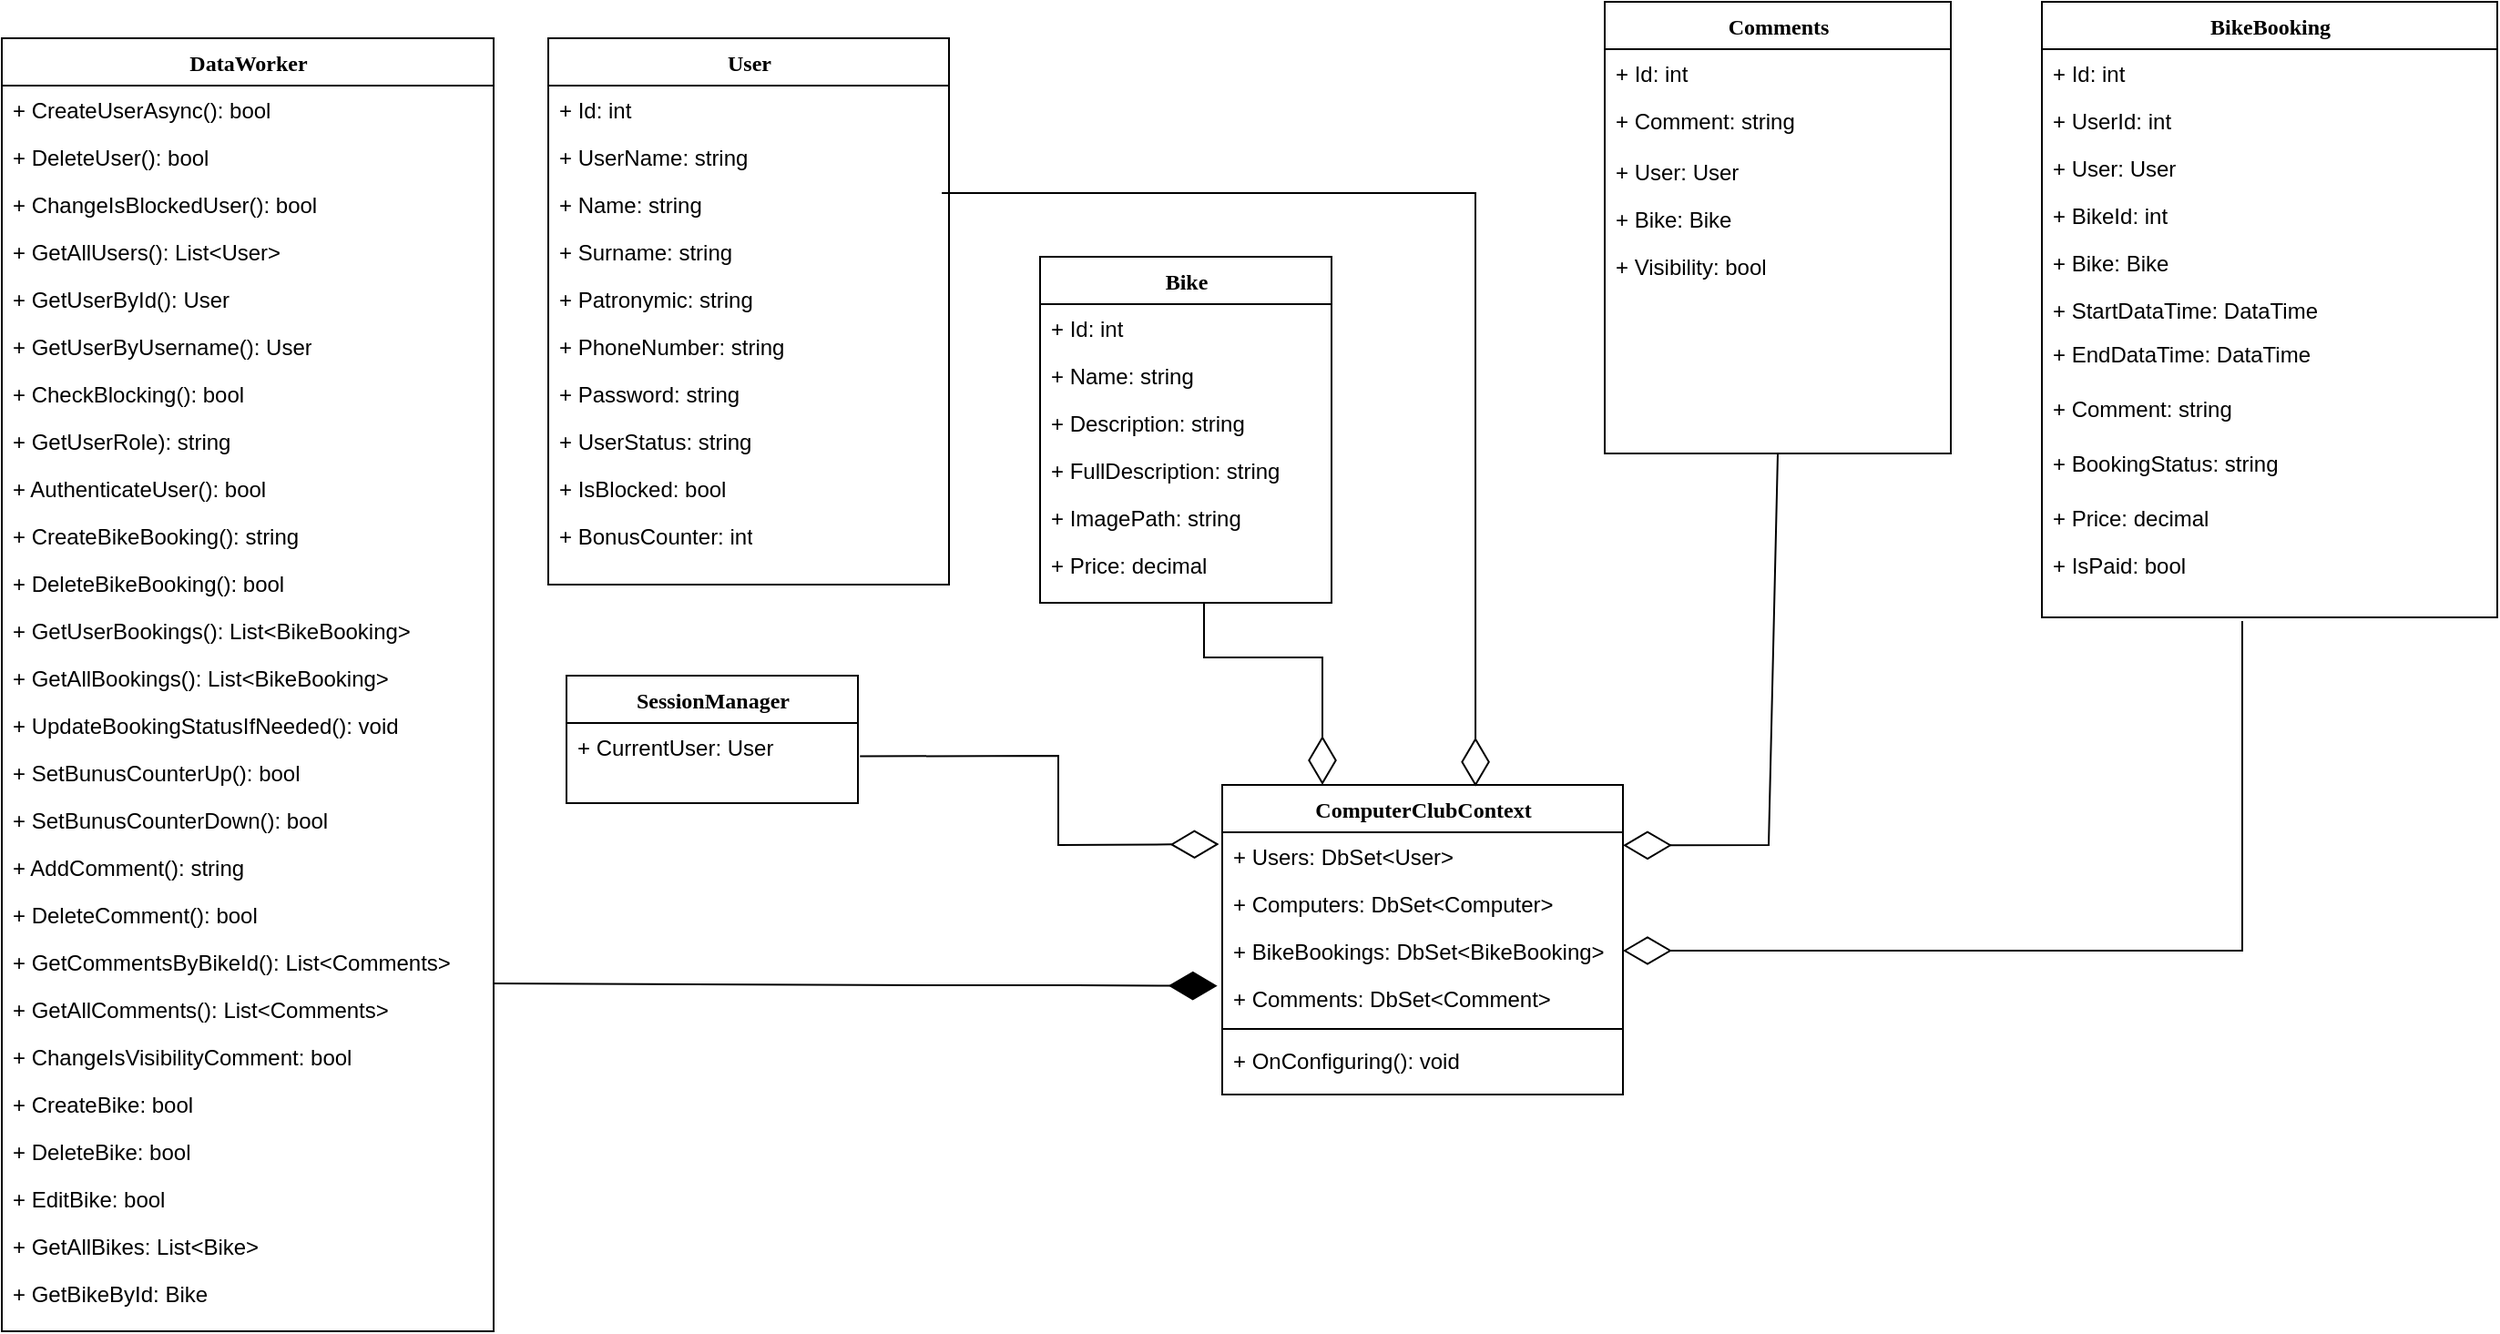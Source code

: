 <mxfile version="27.0.4">
  <diagram name="Page-1" id="cq2Zo5M5mQYxwp3cbL8u">
    <mxGraphModel dx="2610" dy="1051" grid="1" gridSize="10" guides="1" tooltips="1" connect="1" arrows="1" fold="1" page="1" pageScale="1" pageWidth="827" pageHeight="1169" background="#ffffff" math="0" shadow="0">
      <root>
        <mxCell id="0" />
        <mxCell id="1" parent="0" />
        <mxCell id="tZoCJ4yVzBWTwgh53BZn-1" value="ComputerClubContext" style="swimlane;html=1;fontStyle=1;align=center;verticalAlign=top;childLayout=stackLayout;horizontal=1;startSize=26;horizontalStack=0;resizeParent=1;resizeLast=0;collapsible=1;marginBottom=0;swimlaneFillColor=#ffffff;rounded=0;shadow=0;comic=0;labelBackgroundColor=none;strokeWidth=1;fillColor=none;fontFamily=Verdana;fontSize=12" vertex="1" parent="1">
          <mxGeometry x="80" y="450" width="220" height="170" as="geometry" />
        </mxCell>
        <mxCell id="tZoCJ4yVzBWTwgh53BZn-2" value="+ Users: DbSet&amp;lt;User&amp;gt;" style="text;html=1;strokeColor=none;fillColor=none;align=left;verticalAlign=top;spacingLeft=4;spacingRight=4;whiteSpace=wrap;overflow=hidden;rotatable=0;points=[[0,0.5],[1,0.5]];portConstraint=eastwest;labelBackgroundColor=none;" vertex="1" parent="tZoCJ4yVzBWTwgh53BZn-1">
          <mxGeometry y="26" width="220" height="26" as="geometry" />
        </mxCell>
        <mxCell id="tZoCJ4yVzBWTwgh53BZn-3" value="+ Computers: DbSet&amp;lt;Computer&amp;gt;" style="text;html=1;strokeColor=none;fillColor=none;align=left;verticalAlign=top;spacingLeft=4;spacingRight=4;whiteSpace=wrap;overflow=hidden;rotatable=0;points=[[0,0.5],[1,0.5]];portConstraint=eastwest;labelBackgroundColor=none;" vertex="1" parent="tZoCJ4yVzBWTwgh53BZn-1">
          <mxGeometry y="52" width="220" height="26" as="geometry" />
        </mxCell>
        <mxCell id="tZoCJ4yVzBWTwgh53BZn-4" value="+ BikeBookings: DbSet&amp;lt;BikeBooking&amp;gt;" style="text;html=1;strokeColor=none;fillColor=none;align=left;verticalAlign=top;spacingLeft=4;spacingRight=4;whiteSpace=wrap;overflow=hidden;rotatable=0;points=[[0,0.5],[1,0.5]];portConstraint=eastwest;labelBackgroundColor=none;" vertex="1" parent="tZoCJ4yVzBWTwgh53BZn-1">
          <mxGeometry y="78" width="220" height="26" as="geometry" />
        </mxCell>
        <mxCell id="tZoCJ4yVzBWTwgh53BZn-5" value="+ Comments: DbSet&amp;lt;Comment&amp;gt;" style="text;html=1;strokeColor=none;fillColor=none;align=left;verticalAlign=top;spacingLeft=4;spacingRight=4;whiteSpace=wrap;overflow=hidden;rotatable=0;points=[[0,0.5],[1,0.5]];portConstraint=eastwest;labelBackgroundColor=none;" vertex="1" parent="tZoCJ4yVzBWTwgh53BZn-1">
          <mxGeometry y="104" width="220" height="26" as="geometry" />
        </mxCell>
        <mxCell id="tZoCJ4yVzBWTwgh53BZn-7" value="" style="line;html=1;strokeWidth=1;fillColor=none;align=left;verticalAlign=middle;spacingTop=-1;spacingLeft=3;spacingRight=3;rotatable=0;labelPosition=right;points=[];portConstraint=eastwest;labelBackgroundColor=none;" vertex="1" parent="tZoCJ4yVzBWTwgh53BZn-1">
          <mxGeometry y="130" width="220" height="8" as="geometry" />
        </mxCell>
        <mxCell id="tZoCJ4yVzBWTwgh53BZn-8" value="+ OnConfiguring(): void" style="text;html=1;strokeColor=none;fillColor=none;align=left;verticalAlign=top;spacingLeft=4;spacingRight=4;whiteSpace=wrap;overflow=hidden;rotatable=0;points=[[0,0.5],[1,0.5]];portConstraint=eastwest;labelBackgroundColor=none;" vertex="1" parent="tZoCJ4yVzBWTwgh53BZn-1">
          <mxGeometry y="138" width="220" height="26" as="geometry" />
        </mxCell>
        <mxCell id="tZoCJ4yVzBWTwgh53BZn-20" value="BikeBooking" style="swimlane;html=1;fontStyle=1;align=center;verticalAlign=top;childLayout=stackLayout;horizontal=1;startSize=26;horizontalStack=0;resizeParent=1;resizeLast=0;collapsible=1;marginBottom=0;swimlaneFillColor=#ffffff;rounded=0;shadow=0;comic=0;labelBackgroundColor=none;strokeWidth=1;fillColor=none;fontFamily=Verdana;fontSize=12" vertex="1" parent="1">
          <mxGeometry x="530" y="20" width="250" height="338" as="geometry" />
        </mxCell>
        <mxCell id="tZoCJ4yVzBWTwgh53BZn-21" value="+ Id: int" style="text;html=1;strokeColor=none;fillColor=none;align=left;verticalAlign=top;spacingLeft=4;spacingRight=4;whiteSpace=wrap;overflow=hidden;rotatable=0;points=[[0,0.5],[1,0.5]];portConstraint=eastwest;labelBackgroundColor=none;" vertex="1" parent="tZoCJ4yVzBWTwgh53BZn-20">
          <mxGeometry y="26" width="250" height="26" as="geometry" />
        </mxCell>
        <mxCell id="tZoCJ4yVzBWTwgh53BZn-22" value="+ UserId: int" style="text;html=1;strokeColor=none;fillColor=none;align=left;verticalAlign=top;spacingLeft=4;spacingRight=4;whiteSpace=wrap;overflow=hidden;rotatable=0;points=[[0,0.5],[1,0.5]];portConstraint=eastwest;labelBackgroundColor=none;" vertex="1" parent="tZoCJ4yVzBWTwgh53BZn-20">
          <mxGeometry y="52" width="250" height="26" as="geometry" />
        </mxCell>
        <mxCell id="tZoCJ4yVzBWTwgh53BZn-23" value="+ User: User" style="text;html=1;strokeColor=none;fillColor=none;align=left;verticalAlign=top;spacingLeft=4;spacingRight=4;whiteSpace=wrap;overflow=hidden;rotatable=0;points=[[0,0.5],[1,0.5]];portConstraint=eastwest;labelBackgroundColor=none;" vertex="1" parent="tZoCJ4yVzBWTwgh53BZn-20">
          <mxGeometry y="78" width="250" height="26" as="geometry" />
        </mxCell>
        <mxCell id="tZoCJ4yVzBWTwgh53BZn-24" value="+ BikeId: int" style="text;html=1;strokeColor=none;fillColor=none;align=left;verticalAlign=top;spacingLeft=4;spacingRight=4;whiteSpace=wrap;overflow=hidden;rotatable=0;points=[[0,0.5],[1,0.5]];portConstraint=eastwest;labelBackgroundColor=none;" vertex="1" parent="tZoCJ4yVzBWTwgh53BZn-20">
          <mxGeometry y="104" width="250" height="26" as="geometry" />
        </mxCell>
        <mxCell id="tZoCJ4yVzBWTwgh53BZn-25" value="+ Bike: Bike" style="text;html=1;strokeColor=none;fillColor=none;align=left;verticalAlign=top;spacingLeft=4;spacingRight=4;whiteSpace=wrap;overflow=hidden;rotatable=0;points=[[0,0.5],[1,0.5]];portConstraint=eastwest;labelBackgroundColor=none;" vertex="1" parent="tZoCJ4yVzBWTwgh53BZn-20">
          <mxGeometry y="130" width="250" height="26" as="geometry" />
        </mxCell>
        <mxCell id="tZoCJ4yVzBWTwgh53BZn-26" value="+ StartDataTime: DataTime" style="text;html=1;strokeColor=none;fillColor=none;align=left;verticalAlign=top;spacingLeft=4;spacingRight=4;whiteSpace=wrap;overflow=hidden;rotatable=0;points=[[0,0.5],[1,0.5]];portConstraint=eastwest;labelBackgroundColor=none;" vertex="1" parent="tZoCJ4yVzBWTwgh53BZn-20">
          <mxGeometry y="156" width="250" height="24" as="geometry" />
        </mxCell>
        <mxCell id="tZoCJ4yVzBWTwgh53BZn-180" value="+ EndDataTime: DataTime" style="text;html=1;strokeColor=none;fillColor=none;align=left;verticalAlign=top;spacingLeft=4;spacingRight=4;whiteSpace=wrap;overflow=hidden;rotatable=0;points=[[0,0.5],[1,0.5]];portConstraint=eastwest;labelBackgroundColor=none;" vertex="1" parent="tZoCJ4yVzBWTwgh53BZn-20">
          <mxGeometry y="180" width="250" height="30" as="geometry" />
        </mxCell>
        <mxCell id="tZoCJ4yVzBWTwgh53BZn-181" value="+ Comment: string" style="text;html=1;strokeColor=none;fillColor=none;align=left;verticalAlign=top;spacingLeft=4;spacingRight=4;whiteSpace=wrap;overflow=hidden;rotatable=0;points=[[0,0.5],[1,0.5]];portConstraint=eastwest;labelBackgroundColor=none;" vertex="1" parent="tZoCJ4yVzBWTwgh53BZn-20">
          <mxGeometry y="210" width="250" height="30" as="geometry" />
        </mxCell>
        <mxCell id="tZoCJ4yVzBWTwgh53BZn-182" value="+ BookingStatus: string" style="text;html=1;strokeColor=none;fillColor=none;align=left;verticalAlign=top;spacingLeft=4;spacingRight=4;whiteSpace=wrap;overflow=hidden;rotatable=0;points=[[0,0.5],[1,0.5]];portConstraint=eastwest;labelBackgroundColor=none;" vertex="1" parent="tZoCJ4yVzBWTwgh53BZn-20">
          <mxGeometry y="240" width="250" height="30" as="geometry" />
        </mxCell>
        <mxCell id="tZoCJ4yVzBWTwgh53BZn-183" value="+ Price: decimal" style="text;html=1;strokeColor=none;fillColor=none;align=left;verticalAlign=top;spacingLeft=4;spacingRight=4;whiteSpace=wrap;overflow=hidden;rotatable=0;points=[[0,0.5],[1,0.5]];portConstraint=eastwest;labelBackgroundColor=none;" vertex="1" parent="tZoCJ4yVzBWTwgh53BZn-20">
          <mxGeometry y="270" width="250" height="26" as="geometry" />
        </mxCell>
        <mxCell id="tZoCJ4yVzBWTwgh53BZn-184" value="+ IsPaid: bool" style="text;html=1;strokeColor=none;fillColor=none;align=left;verticalAlign=top;spacingLeft=4;spacingRight=4;whiteSpace=wrap;overflow=hidden;rotatable=0;points=[[0,0.5],[1,0.5]];portConstraint=eastwest;labelBackgroundColor=none;" vertex="1" parent="tZoCJ4yVzBWTwgh53BZn-20">
          <mxGeometry y="296" width="250" height="26" as="geometry" />
        </mxCell>
        <mxCell id="tZoCJ4yVzBWTwgh53BZn-28" value="User" style="swimlane;html=1;fontStyle=1;align=center;verticalAlign=top;childLayout=stackLayout;horizontal=1;startSize=26;horizontalStack=0;resizeParent=1;resizeLast=0;collapsible=1;marginBottom=0;swimlaneFillColor=#ffffff;rounded=0;shadow=0;comic=0;labelBackgroundColor=none;strokeWidth=1;fillColor=none;fontFamily=Verdana;fontSize=12" vertex="1" parent="1">
          <mxGeometry x="-290" y="40" width="220" height="300" as="geometry" />
        </mxCell>
        <mxCell id="tZoCJ4yVzBWTwgh53BZn-29" value="+ Id: int" style="text;html=1;strokeColor=none;fillColor=none;align=left;verticalAlign=top;spacingLeft=4;spacingRight=4;whiteSpace=wrap;overflow=hidden;rotatable=0;points=[[0,0.5],[1,0.5]];portConstraint=eastwest;labelBackgroundColor=none;" vertex="1" parent="tZoCJ4yVzBWTwgh53BZn-28">
          <mxGeometry y="26" width="220" height="26" as="geometry" />
        </mxCell>
        <mxCell id="tZoCJ4yVzBWTwgh53BZn-30" value="+ UserName: string" style="text;html=1;strokeColor=none;fillColor=none;align=left;verticalAlign=top;spacingLeft=4;spacingRight=4;whiteSpace=wrap;overflow=hidden;rotatable=0;points=[[0,0.5],[1,0.5]];portConstraint=eastwest;labelBackgroundColor=none;" vertex="1" parent="tZoCJ4yVzBWTwgh53BZn-28">
          <mxGeometry y="52" width="220" height="26" as="geometry" />
        </mxCell>
        <mxCell id="tZoCJ4yVzBWTwgh53BZn-31" value="+ Name: string" style="text;html=1;strokeColor=none;fillColor=none;align=left;verticalAlign=top;spacingLeft=4;spacingRight=4;whiteSpace=wrap;overflow=hidden;rotatable=0;points=[[0,0.5],[1,0.5]];portConstraint=eastwest;labelBackgroundColor=none;" vertex="1" parent="tZoCJ4yVzBWTwgh53BZn-28">
          <mxGeometry y="78" width="220" height="26" as="geometry" />
        </mxCell>
        <mxCell id="tZoCJ4yVzBWTwgh53BZn-173" value="+ Surname: string" style="text;html=1;strokeColor=none;fillColor=none;align=left;verticalAlign=top;spacingLeft=4;spacingRight=4;whiteSpace=wrap;overflow=hidden;rotatable=0;points=[[0,0.5],[1,0.5]];portConstraint=eastwest;labelBackgroundColor=none;" vertex="1" parent="tZoCJ4yVzBWTwgh53BZn-28">
          <mxGeometry y="104" width="220" height="26" as="geometry" />
        </mxCell>
        <mxCell id="tZoCJ4yVzBWTwgh53BZn-174" value="+ Patronymic: string" style="text;html=1;strokeColor=none;fillColor=none;align=left;verticalAlign=top;spacingLeft=4;spacingRight=4;whiteSpace=wrap;overflow=hidden;rotatable=0;points=[[0,0.5],[1,0.5]];portConstraint=eastwest;labelBackgroundColor=none;" vertex="1" parent="tZoCJ4yVzBWTwgh53BZn-28">
          <mxGeometry y="130" width="220" height="26" as="geometry" />
        </mxCell>
        <mxCell id="tZoCJ4yVzBWTwgh53BZn-175" value="+ PhoneNumber: string" style="text;html=1;strokeColor=none;fillColor=none;align=left;verticalAlign=top;spacingLeft=4;spacingRight=4;whiteSpace=wrap;overflow=hidden;rotatable=0;points=[[0,0.5],[1,0.5]];portConstraint=eastwest;labelBackgroundColor=none;" vertex="1" parent="tZoCJ4yVzBWTwgh53BZn-28">
          <mxGeometry y="156" width="220" height="26" as="geometry" />
        </mxCell>
        <mxCell id="tZoCJ4yVzBWTwgh53BZn-176" value="+ Password: string" style="text;html=1;strokeColor=none;fillColor=none;align=left;verticalAlign=top;spacingLeft=4;spacingRight=4;whiteSpace=wrap;overflow=hidden;rotatable=0;points=[[0,0.5],[1,0.5]];portConstraint=eastwest;labelBackgroundColor=none;" vertex="1" parent="tZoCJ4yVzBWTwgh53BZn-28">
          <mxGeometry y="182" width="220" height="26" as="geometry" />
        </mxCell>
        <mxCell id="tZoCJ4yVzBWTwgh53BZn-177" value="+ UserStatus: string" style="text;html=1;strokeColor=none;fillColor=none;align=left;verticalAlign=top;spacingLeft=4;spacingRight=4;whiteSpace=wrap;overflow=hidden;rotatable=0;points=[[0,0.5],[1,0.5]];portConstraint=eastwest;labelBackgroundColor=none;" vertex="1" parent="tZoCJ4yVzBWTwgh53BZn-28">
          <mxGeometry y="208" width="220" height="26" as="geometry" />
        </mxCell>
        <mxCell id="tZoCJ4yVzBWTwgh53BZn-178" value="+ IsBlocked: bool" style="text;html=1;strokeColor=none;fillColor=none;align=left;verticalAlign=top;spacingLeft=4;spacingRight=4;whiteSpace=wrap;overflow=hidden;rotatable=0;points=[[0,0.5],[1,0.5]];portConstraint=eastwest;labelBackgroundColor=none;" vertex="1" parent="tZoCJ4yVzBWTwgh53BZn-28">
          <mxGeometry y="234" width="220" height="26" as="geometry" />
        </mxCell>
        <mxCell id="tZoCJ4yVzBWTwgh53BZn-179" value="+ BonusCounter: int" style="text;html=1;strokeColor=none;fillColor=none;align=left;verticalAlign=top;spacingLeft=4;spacingRight=4;whiteSpace=wrap;overflow=hidden;rotatable=0;points=[[0,0.5],[1,0.5]];portConstraint=eastwest;labelBackgroundColor=none;" vertex="1" parent="tZoCJ4yVzBWTwgh53BZn-28">
          <mxGeometry y="260" width="220" height="26" as="geometry" />
        </mxCell>
        <mxCell id="tZoCJ4yVzBWTwgh53BZn-34" value="Bike" style="swimlane;html=1;fontStyle=1;align=center;verticalAlign=top;childLayout=stackLayout;horizontal=1;startSize=26;horizontalStack=0;resizeParent=1;resizeLast=0;collapsible=1;marginBottom=0;swimlaneFillColor=#ffffff;rounded=0;shadow=0;comic=0;labelBackgroundColor=none;strokeWidth=1;fillColor=none;fontFamily=Verdana;fontSize=12" vertex="1" parent="1">
          <mxGeometry x="-20" y="160" width="160" height="190" as="geometry" />
        </mxCell>
        <mxCell id="tZoCJ4yVzBWTwgh53BZn-35" value="+ Id: int" style="text;html=1;strokeColor=none;fillColor=none;align=left;verticalAlign=top;spacingLeft=4;spacingRight=4;whiteSpace=wrap;overflow=hidden;rotatable=0;points=[[0,0.5],[1,0.5]];portConstraint=eastwest;labelBackgroundColor=none;" vertex="1" parent="tZoCJ4yVzBWTwgh53BZn-34">
          <mxGeometry y="26" width="160" height="26" as="geometry" />
        </mxCell>
        <mxCell id="tZoCJ4yVzBWTwgh53BZn-36" value="+ Name: string" style="text;html=1;strokeColor=none;fillColor=none;align=left;verticalAlign=top;spacingLeft=4;spacingRight=4;whiteSpace=wrap;overflow=hidden;rotatable=0;points=[[0,0.5],[1,0.5]];portConstraint=eastwest;labelBackgroundColor=none;" vertex="1" parent="tZoCJ4yVzBWTwgh53BZn-34">
          <mxGeometry y="52" width="160" height="26" as="geometry" />
        </mxCell>
        <mxCell id="tZoCJ4yVzBWTwgh53BZn-37" value="+ Description: string" style="text;html=1;strokeColor=none;fillColor=none;align=left;verticalAlign=top;spacingLeft=4;spacingRight=4;whiteSpace=wrap;overflow=hidden;rotatable=0;points=[[0,0.5],[1,0.5]];portConstraint=eastwest;labelBackgroundColor=none;" vertex="1" parent="tZoCJ4yVzBWTwgh53BZn-34">
          <mxGeometry y="78" width="160" height="26" as="geometry" />
        </mxCell>
        <mxCell id="tZoCJ4yVzBWTwgh53BZn-38" value="+ FullDescription: string" style="text;html=1;strokeColor=none;fillColor=none;align=left;verticalAlign=top;spacingLeft=4;spacingRight=4;whiteSpace=wrap;overflow=hidden;rotatable=0;points=[[0,0.5],[1,0.5]];portConstraint=eastwest;labelBackgroundColor=none;" vertex="1" parent="tZoCJ4yVzBWTwgh53BZn-34">
          <mxGeometry y="104" width="160" height="26" as="geometry" />
        </mxCell>
        <mxCell id="tZoCJ4yVzBWTwgh53BZn-39" value="+ ImagePath: string" style="text;html=1;strokeColor=none;fillColor=none;align=left;verticalAlign=top;spacingLeft=4;spacingRight=4;whiteSpace=wrap;overflow=hidden;rotatable=0;points=[[0,0.5],[1,0.5]];portConstraint=eastwest;labelBackgroundColor=none;" vertex="1" parent="tZoCJ4yVzBWTwgh53BZn-34">
          <mxGeometry y="130" width="160" height="26" as="geometry" />
        </mxCell>
        <mxCell id="tZoCJ4yVzBWTwgh53BZn-41" value="+ Price: decimal" style="text;html=1;strokeColor=none;fillColor=none;align=left;verticalAlign=top;spacingLeft=4;spacingRight=4;whiteSpace=wrap;overflow=hidden;rotatable=0;points=[[0,0.5],[1,0.5]];portConstraint=eastwest;labelBackgroundColor=none;" vertex="1" parent="tZoCJ4yVzBWTwgh53BZn-34">
          <mxGeometry y="156" width="160" height="26" as="geometry" />
        </mxCell>
        <mxCell id="tZoCJ4yVzBWTwgh53BZn-42" value="Comments" style="swimlane;html=1;fontStyle=1;align=center;verticalAlign=top;childLayout=stackLayout;horizontal=1;startSize=26;horizontalStack=0;resizeParent=1;resizeLast=0;collapsible=1;marginBottom=0;swimlaneFillColor=#ffffff;rounded=0;shadow=0;comic=0;labelBackgroundColor=none;strokeWidth=1;fillColor=none;fontFamily=Verdana;fontSize=12" vertex="1" parent="1">
          <mxGeometry x="290" y="20" width="190" height="248" as="geometry" />
        </mxCell>
        <mxCell id="tZoCJ4yVzBWTwgh53BZn-185" value="+ Id: int" style="text;html=1;strokeColor=none;fillColor=none;align=left;verticalAlign=top;spacingLeft=4;spacingRight=4;whiteSpace=wrap;overflow=hidden;rotatable=0;points=[[0,0.5],[1,0.5]];portConstraint=eastwest;labelBackgroundColor=none;" vertex="1" parent="tZoCJ4yVzBWTwgh53BZn-42">
          <mxGeometry y="26" width="190" height="26" as="geometry" />
        </mxCell>
        <mxCell id="tZoCJ4yVzBWTwgh53BZn-186" value="+ Comment: string" style="text;html=1;strokeColor=none;fillColor=none;align=left;verticalAlign=top;spacingLeft=4;spacingRight=4;whiteSpace=wrap;overflow=hidden;rotatable=0;points=[[0,0.5],[1,0.5]];portConstraint=eastwest;labelBackgroundColor=none;" vertex="1" parent="tZoCJ4yVzBWTwgh53BZn-42">
          <mxGeometry y="52" width="190" height="28" as="geometry" />
        </mxCell>
        <mxCell id="tZoCJ4yVzBWTwgh53BZn-187" value="+ User: User" style="text;html=1;strokeColor=none;fillColor=none;align=left;verticalAlign=top;spacingLeft=4;spacingRight=4;whiteSpace=wrap;overflow=hidden;rotatable=0;points=[[0,0.5],[1,0.5]];portConstraint=eastwest;labelBackgroundColor=none;" vertex="1" parent="tZoCJ4yVzBWTwgh53BZn-42">
          <mxGeometry y="80" width="190" height="26" as="geometry" />
        </mxCell>
        <mxCell id="tZoCJ4yVzBWTwgh53BZn-188" value="+ Bike: Bike" style="text;html=1;strokeColor=none;fillColor=none;align=left;verticalAlign=top;spacingLeft=4;spacingRight=4;whiteSpace=wrap;overflow=hidden;rotatable=0;points=[[0,0.5],[1,0.5]];portConstraint=eastwest;labelBackgroundColor=none;" vertex="1" parent="tZoCJ4yVzBWTwgh53BZn-42">
          <mxGeometry y="106" width="190" height="26" as="geometry" />
        </mxCell>
        <mxCell id="tZoCJ4yVzBWTwgh53BZn-189" value="+ Visibility: bool" style="text;html=1;strokeColor=none;fillColor=none;align=left;verticalAlign=top;spacingLeft=4;spacingRight=4;whiteSpace=wrap;overflow=hidden;rotatable=0;points=[[0,0.5],[1,0.5]];portConstraint=eastwest;labelBackgroundColor=none;" vertex="1" parent="tZoCJ4yVzBWTwgh53BZn-42">
          <mxGeometry y="132" width="190" height="26" as="geometry" />
        </mxCell>
        <mxCell id="tZoCJ4yVzBWTwgh53BZn-67" value="" style="endArrow=diamondThin;endFill=0;endSize=24;html=1;rounded=0;exitX=0.982;exitY=0.269;exitDx=0;exitDy=0;entryX=0.632;entryY=0.005;entryDx=0;entryDy=0;entryPerimeter=0;exitPerimeter=0;labelBackgroundColor=none;fontColor=default;" edge="1" parent="1" source="tZoCJ4yVzBWTwgh53BZn-31" target="tZoCJ4yVzBWTwgh53BZn-1">
          <mxGeometry width="160" relative="1" as="geometry">
            <mxPoint x="110" y="390" as="sourcePoint" />
            <mxPoint x="270" y="390" as="targetPoint" />
            <Array as="points">
              <mxPoint x="30" y="125" />
              <mxPoint x="219" y="125" />
            </Array>
          </mxGeometry>
        </mxCell>
        <mxCell id="tZoCJ4yVzBWTwgh53BZn-68" value="" style="endArrow=diamondThin;endFill=0;endSize=24;html=1;rounded=0;entryX=0.25;entryY=0;entryDx=0;entryDy=0;labelBackgroundColor=none;fontColor=default;" edge="1" parent="1" target="tZoCJ4yVzBWTwgh53BZn-1">
          <mxGeometry width="160" relative="1" as="geometry">
            <mxPoint x="70" y="350" as="sourcePoint" />
            <mxPoint x="70" y="520" as="targetPoint" />
            <Array as="points">
              <mxPoint x="70" y="380" />
              <mxPoint x="135" y="380" />
            </Array>
          </mxGeometry>
        </mxCell>
        <mxCell id="tZoCJ4yVzBWTwgh53BZn-72" value="" style="endArrow=diamondThin;endFill=0;endSize=24;html=1;rounded=0;entryX=1;entryY=0.5;entryDx=0;entryDy=0;exitX=0.5;exitY=1;exitDx=0;exitDy=0;labelBackgroundColor=none;fontColor=default;" edge="1" parent="1" source="tZoCJ4yVzBWTwgh53BZn-42">
          <mxGeometry width="160" relative="1" as="geometry">
            <mxPoint x="416.58" y="480.004" as="sourcePoint" />
            <mxPoint x="300" y="483.18" as="targetPoint" />
            <Array as="points">
              <mxPoint x="380" y="483" />
            </Array>
          </mxGeometry>
        </mxCell>
        <mxCell id="tZoCJ4yVzBWTwgh53BZn-73" value="" style="endArrow=diamondThin;endFill=0;endSize=24;html=1;rounded=0;entryX=1;entryY=0.5;entryDx=0;entryDy=0;labelBackgroundColor=none;fontColor=default;" edge="1" parent="1" target="tZoCJ4yVzBWTwgh53BZn-4">
          <mxGeometry width="160" relative="1" as="geometry">
            <mxPoint x="640" y="360" as="sourcePoint" />
            <mxPoint x="160" y="366" as="targetPoint" />
            <Array as="points">
              <mxPoint x="640" y="541" />
            </Array>
          </mxGeometry>
        </mxCell>
        <mxCell id="tZoCJ4yVzBWTwgh53BZn-162" value="" style="endArrow=diamondThin;endFill=1;endSize=24;html=1;rounded=0;entryX=-0.012;entryY=0.244;entryDx=0;entryDy=0;entryPerimeter=0;exitX=0.996;exitY=-0.038;exitDx=0;exitDy=0;exitPerimeter=0;labelBackgroundColor=none;fontColor=default;" edge="1" parent="1" source="tZoCJ4yVzBWTwgh53BZn-233" target="tZoCJ4yVzBWTwgh53BZn-5">
          <mxGeometry width="160" relative="1" as="geometry">
            <mxPoint x="-80" y="610" as="sourcePoint" />
            <mxPoint x="70" y="620" as="targetPoint" />
            <Array as="points">
              <mxPoint x="-80" y="560" />
              <mxPoint y="560" />
            </Array>
          </mxGeometry>
        </mxCell>
        <mxCell id="tZoCJ4yVzBWTwgh53BZn-201" value="SessionManager" style="swimlane;html=1;fontStyle=1;align=center;verticalAlign=top;childLayout=stackLayout;horizontal=1;startSize=26;horizontalStack=0;resizeParent=1;resizeLast=0;collapsible=1;marginBottom=0;swimlaneFillColor=#ffffff;rounded=0;shadow=0;comic=0;labelBackgroundColor=none;strokeWidth=1;fillColor=none;fontFamily=Verdana;fontSize=12" vertex="1" parent="1">
          <mxGeometry x="-280" y="390" width="160" height="70" as="geometry" />
        </mxCell>
        <mxCell id="tZoCJ4yVzBWTwgh53BZn-208" value="+ CurrentUser: User" style="text;html=1;strokeColor=none;fillColor=none;align=left;verticalAlign=top;spacingLeft=4;spacingRight=4;whiteSpace=wrap;overflow=hidden;rotatable=0;points=[[0,0.5],[1,0.5]];portConstraint=eastwest;labelBackgroundColor=none;" vertex="1" parent="tZoCJ4yVzBWTwgh53BZn-201">
          <mxGeometry y="26" width="160" height="26" as="geometry" />
        </mxCell>
        <mxCell id="tZoCJ4yVzBWTwgh53BZn-209" value="" style="endArrow=diamondThin;endFill=0;endSize=24;html=1;rounded=0;entryX=-0.008;entryY=0.252;entryDx=0;entryDy=0;entryPerimeter=0;exitX=1.007;exitY=0.703;exitDx=0;exitDy=0;exitPerimeter=0;labelBackgroundColor=none;fontColor=default;" edge="1" parent="1" source="tZoCJ4yVzBWTwgh53BZn-208" target="tZoCJ4yVzBWTwgh53BZn-2">
          <mxGeometry width="160" relative="1" as="geometry">
            <mxPoint x="-10" y="390" as="sourcePoint" />
            <mxPoint x="55" y="490" as="targetPoint" />
            <Array as="points">
              <mxPoint x="-10" y="434" />
              <mxPoint x="-10" y="483" />
            </Array>
          </mxGeometry>
        </mxCell>
        <mxCell id="tZoCJ4yVzBWTwgh53BZn-210" value="DataWorker" style="swimlane;html=1;fontStyle=1;align=center;verticalAlign=top;childLayout=stackLayout;horizontal=1;startSize=26;horizontalStack=0;resizeParent=1;resizeLast=0;collapsible=1;marginBottom=0;swimlaneFillColor=#ffffff;rounded=0;shadow=0;comic=0;labelBackgroundColor=none;strokeWidth=1;fillColor=none;fontFamily=Verdana;fontSize=12" vertex="1" parent="1">
          <mxGeometry x="-590" y="40" width="270" height="710" as="geometry" />
        </mxCell>
        <mxCell id="tZoCJ4yVzBWTwgh53BZn-211" value="+ CreateUserAsync(): bool" style="text;html=1;strokeColor=none;fillColor=none;align=left;verticalAlign=top;spacingLeft=4;spacingRight=4;whiteSpace=wrap;overflow=hidden;rotatable=0;points=[[0,0.5],[1,0.5]];portConstraint=eastwest;labelBackgroundColor=none;" vertex="1" parent="tZoCJ4yVzBWTwgh53BZn-210">
          <mxGeometry y="26" width="270" height="26" as="geometry" />
        </mxCell>
        <mxCell id="tZoCJ4yVzBWTwgh53BZn-212" value="+ DeleteUser(): bool" style="text;html=1;strokeColor=none;fillColor=none;align=left;verticalAlign=top;spacingLeft=4;spacingRight=4;whiteSpace=wrap;overflow=hidden;rotatable=0;points=[[0,0.5],[1,0.5]];portConstraint=eastwest;labelBackgroundColor=none;" vertex="1" parent="tZoCJ4yVzBWTwgh53BZn-210">
          <mxGeometry y="52" width="270" height="26" as="geometry" />
        </mxCell>
        <mxCell id="tZoCJ4yVzBWTwgh53BZn-213" value="+ ChangeIsBlockedUser(): bool" style="text;html=1;strokeColor=none;fillColor=none;align=left;verticalAlign=top;spacingLeft=4;spacingRight=4;whiteSpace=wrap;overflow=hidden;rotatable=0;points=[[0,0.5],[1,0.5]];portConstraint=eastwest;labelBackgroundColor=none;" vertex="1" parent="tZoCJ4yVzBWTwgh53BZn-210">
          <mxGeometry y="78" width="270" height="26" as="geometry" />
        </mxCell>
        <mxCell id="tZoCJ4yVzBWTwgh53BZn-214" value="+ GetAllUsers(): List&amp;lt;User&amp;gt;" style="text;html=1;strokeColor=none;fillColor=none;align=left;verticalAlign=top;spacingLeft=4;spacingRight=4;whiteSpace=wrap;overflow=hidden;rotatable=0;points=[[0,0.5],[1,0.5]];portConstraint=eastwest;labelBackgroundColor=none;" vertex="1" parent="tZoCJ4yVzBWTwgh53BZn-210">
          <mxGeometry y="104" width="270" height="26" as="geometry" />
        </mxCell>
        <mxCell id="tZoCJ4yVzBWTwgh53BZn-215" value="+ GetUserById(): User" style="text;html=1;strokeColor=none;fillColor=none;align=left;verticalAlign=top;spacingLeft=4;spacingRight=4;whiteSpace=wrap;overflow=hidden;rotatable=0;points=[[0,0.5],[1,0.5]];portConstraint=eastwest;labelBackgroundColor=none;" vertex="1" parent="tZoCJ4yVzBWTwgh53BZn-210">
          <mxGeometry y="130" width="270" height="26" as="geometry" />
        </mxCell>
        <mxCell id="tZoCJ4yVzBWTwgh53BZn-216" value="+ GetUserByUsername(): User" style="text;html=1;strokeColor=none;fillColor=none;align=left;verticalAlign=top;spacingLeft=4;spacingRight=4;whiteSpace=wrap;overflow=hidden;rotatable=0;points=[[0,0.5],[1,0.5]];portConstraint=eastwest;labelBackgroundColor=none;" vertex="1" parent="tZoCJ4yVzBWTwgh53BZn-210">
          <mxGeometry y="156" width="270" height="26" as="geometry" />
        </mxCell>
        <mxCell id="tZoCJ4yVzBWTwgh53BZn-217" value="+ CheckBlocking(): bool" style="text;html=1;strokeColor=none;fillColor=none;align=left;verticalAlign=top;spacingLeft=4;spacingRight=4;whiteSpace=wrap;overflow=hidden;rotatable=0;points=[[0,0.5],[1,0.5]];portConstraint=eastwest;labelBackgroundColor=none;" vertex="1" parent="tZoCJ4yVzBWTwgh53BZn-210">
          <mxGeometry y="182" width="270" height="26" as="geometry" />
        </mxCell>
        <mxCell id="tZoCJ4yVzBWTwgh53BZn-218" value="+ GetUserRole): string" style="text;html=1;strokeColor=none;fillColor=none;align=left;verticalAlign=top;spacingLeft=4;spacingRight=4;whiteSpace=wrap;overflow=hidden;rotatable=0;points=[[0,0.5],[1,0.5]];portConstraint=eastwest;labelBackgroundColor=none;" vertex="1" parent="tZoCJ4yVzBWTwgh53BZn-210">
          <mxGeometry y="208" width="270" height="26" as="geometry" />
        </mxCell>
        <mxCell id="tZoCJ4yVzBWTwgh53BZn-219" value="+ AuthenticateUser(): bool" style="text;html=1;strokeColor=none;fillColor=none;align=left;verticalAlign=top;spacingLeft=4;spacingRight=4;whiteSpace=wrap;overflow=hidden;rotatable=0;points=[[0,0.5],[1,0.5]];portConstraint=eastwest;labelBackgroundColor=none;" vertex="1" parent="tZoCJ4yVzBWTwgh53BZn-210">
          <mxGeometry y="234" width="270" height="26" as="geometry" />
        </mxCell>
        <mxCell id="tZoCJ4yVzBWTwgh53BZn-220" value="+ CreateBikeBooking(): string" style="text;html=1;strokeColor=none;fillColor=none;align=left;verticalAlign=top;spacingLeft=4;spacingRight=4;whiteSpace=wrap;overflow=hidden;rotatable=0;points=[[0,0.5],[1,0.5]];portConstraint=eastwest;labelBackgroundColor=none;" vertex="1" parent="tZoCJ4yVzBWTwgh53BZn-210">
          <mxGeometry y="260" width="270" height="26" as="geometry" />
        </mxCell>
        <mxCell id="tZoCJ4yVzBWTwgh53BZn-221" value="+ DeleteBikeBooking(): bool" style="text;html=1;strokeColor=none;fillColor=none;align=left;verticalAlign=top;spacingLeft=4;spacingRight=4;whiteSpace=wrap;overflow=hidden;rotatable=0;points=[[0,0.5],[1,0.5]];portConstraint=eastwest;labelBackgroundColor=none;" vertex="1" parent="tZoCJ4yVzBWTwgh53BZn-210">
          <mxGeometry y="286" width="270" height="26" as="geometry" />
        </mxCell>
        <mxCell id="tZoCJ4yVzBWTwgh53BZn-222" value="+ GetUserBookings(): List&amp;lt;BikeBooking&amp;gt;" style="text;html=1;strokeColor=none;fillColor=none;align=left;verticalAlign=top;spacingLeft=4;spacingRight=4;whiteSpace=wrap;overflow=hidden;rotatable=0;points=[[0,0.5],[1,0.5]];portConstraint=eastwest;labelBackgroundColor=none;" vertex="1" parent="tZoCJ4yVzBWTwgh53BZn-210">
          <mxGeometry y="312" width="270" height="26" as="geometry" />
        </mxCell>
        <mxCell id="tZoCJ4yVzBWTwgh53BZn-223" value="+ GetAllBookings(): List&amp;lt;BikeBooking&amp;gt;" style="text;html=1;strokeColor=none;fillColor=none;align=left;verticalAlign=top;spacingLeft=4;spacingRight=4;whiteSpace=wrap;overflow=hidden;rotatable=0;points=[[0,0.5],[1,0.5]];portConstraint=eastwest;labelBackgroundColor=none;" vertex="1" parent="tZoCJ4yVzBWTwgh53BZn-210">
          <mxGeometry y="338" width="270" height="26" as="geometry" />
        </mxCell>
        <mxCell id="tZoCJ4yVzBWTwgh53BZn-224" value="+ UpdateBookingStatusIfNeeded(): void" style="text;html=1;strokeColor=none;fillColor=none;align=left;verticalAlign=top;spacingLeft=4;spacingRight=4;whiteSpace=wrap;overflow=hidden;rotatable=0;points=[[0,0.5],[1,0.5]];portConstraint=eastwest;labelBackgroundColor=none;" vertex="1" parent="tZoCJ4yVzBWTwgh53BZn-210">
          <mxGeometry y="364" width="270" height="26" as="geometry" />
        </mxCell>
        <mxCell id="tZoCJ4yVzBWTwgh53BZn-225" value="+ SetBunusCounterUp(): bool" style="text;html=1;strokeColor=none;fillColor=none;align=left;verticalAlign=top;spacingLeft=4;spacingRight=4;whiteSpace=wrap;overflow=hidden;rotatable=0;points=[[0,0.5],[1,0.5]];portConstraint=eastwest;labelBackgroundColor=none;" vertex="1" parent="tZoCJ4yVzBWTwgh53BZn-210">
          <mxGeometry y="390" width="270" height="26" as="geometry" />
        </mxCell>
        <mxCell id="tZoCJ4yVzBWTwgh53BZn-226" value="+ SetBunusCounterDown(): bool" style="text;html=1;strokeColor=none;fillColor=none;align=left;verticalAlign=top;spacingLeft=4;spacingRight=4;whiteSpace=wrap;overflow=hidden;rotatable=0;points=[[0,0.5],[1,0.5]];portConstraint=eastwest;labelBackgroundColor=none;" vertex="1" parent="tZoCJ4yVzBWTwgh53BZn-210">
          <mxGeometry y="416" width="270" height="26" as="geometry" />
        </mxCell>
        <mxCell id="tZoCJ4yVzBWTwgh53BZn-227" value="+ AddComment(): string" style="text;html=1;strokeColor=none;fillColor=none;align=left;verticalAlign=top;spacingLeft=4;spacingRight=4;whiteSpace=wrap;overflow=hidden;rotatable=0;points=[[0,0.5],[1,0.5]];portConstraint=eastwest;labelBackgroundColor=none;" vertex="1" parent="tZoCJ4yVzBWTwgh53BZn-210">
          <mxGeometry y="442" width="270" height="26" as="geometry" />
        </mxCell>
        <mxCell id="tZoCJ4yVzBWTwgh53BZn-228" value="+ DeleteComment(): bool" style="text;html=1;strokeColor=none;fillColor=none;align=left;verticalAlign=top;spacingLeft=4;spacingRight=4;whiteSpace=wrap;overflow=hidden;rotatable=0;points=[[0,0.5],[1,0.5]];portConstraint=eastwest;labelBackgroundColor=none;" vertex="1" parent="tZoCJ4yVzBWTwgh53BZn-210">
          <mxGeometry y="468" width="270" height="26" as="geometry" />
        </mxCell>
        <mxCell id="tZoCJ4yVzBWTwgh53BZn-229" value="+ GetCommentsByBikeId(): List&amp;lt;Comments&amp;gt;" style="text;html=1;strokeColor=none;fillColor=none;align=left;verticalAlign=top;spacingLeft=4;spacingRight=4;whiteSpace=wrap;overflow=hidden;rotatable=0;points=[[0,0.5],[1,0.5]];portConstraint=eastwest;labelBackgroundColor=none;" vertex="1" parent="tZoCJ4yVzBWTwgh53BZn-210">
          <mxGeometry y="494" width="270" height="26" as="geometry" />
        </mxCell>
        <mxCell id="tZoCJ4yVzBWTwgh53BZn-233" value="+ GetAllComments(): List&amp;lt;Comments&amp;gt;" style="text;html=1;strokeColor=none;fillColor=none;align=left;verticalAlign=top;spacingLeft=4;spacingRight=4;whiteSpace=wrap;overflow=hidden;rotatable=0;points=[[0,0.5],[1,0.5]];portConstraint=eastwest;labelBackgroundColor=none;" vertex="1" parent="tZoCJ4yVzBWTwgh53BZn-210">
          <mxGeometry y="520" width="270" height="26" as="geometry" />
        </mxCell>
        <mxCell id="tZoCJ4yVzBWTwgh53BZn-232" value="+ ChangeIsVisibilityComment: bool" style="text;html=1;strokeColor=none;fillColor=none;align=left;verticalAlign=top;spacingLeft=4;spacingRight=4;whiteSpace=wrap;overflow=hidden;rotatable=0;points=[[0,0.5],[1,0.5]];portConstraint=eastwest;labelBackgroundColor=none;" vertex="1" parent="tZoCJ4yVzBWTwgh53BZn-210">
          <mxGeometry y="546" width="270" height="26" as="geometry" />
        </mxCell>
        <mxCell id="tZoCJ4yVzBWTwgh53BZn-234" value="+ CreateBike: bool" style="text;html=1;strokeColor=none;fillColor=none;align=left;verticalAlign=top;spacingLeft=4;spacingRight=4;whiteSpace=wrap;overflow=hidden;rotatable=0;points=[[0,0.5],[1,0.5]];portConstraint=eastwest;labelBackgroundColor=none;" vertex="1" parent="tZoCJ4yVzBWTwgh53BZn-210">
          <mxGeometry y="572" width="270" height="26" as="geometry" />
        </mxCell>
        <mxCell id="tZoCJ4yVzBWTwgh53BZn-238" value="+ DeleteBike: bool" style="text;html=1;strokeColor=none;fillColor=none;align=left;verticalAlign=top;spacingLeft=4;spacingRight=4;whiteSpace=wrap;overflow=hidden;rotatable=0;points=[[0,0.5],[1,0.5]];portConstraint=eastwest;labelBackgroundColor=none;" vertex="1" parent="tZoCJ4yVzBWTwgh53BZn-210">
          <mxGeometry y="598" width="270" height="26" as="geometry" />
        </mxCell>
        <mxCell id="tZoCJ4yVzBWTwgh53BZn-239" value="+ EditBike: bool" style="text;html=1;strokeColor=none;fillColor=none;align=left;verticalAlign=top;spacingLeft=4;spacingRight=4;whiteSpace=wrap;overflow=hidden;rotatable=0;points=[[0,0.5],[1,0.5]];portConstraint=eastwest;labelBackgroundColor=none;" vertex="1" parent="tZoCJ4yVzBWTwgh53BZn-210">
          <mxGeometry y="624" width="270" height="26" as="geometry" />
        </mxCell>
        <mxCell id="tZoCJ4yVzBWTwgh53BZn-237" value="+ GetAllBikes: List&amp;lt;Bike&amp;gt;" style="text;html=1;strokeColor=none;fillColor=none;align=left;verticalAlign=top;spacingLeft=4;spacingRight=4;whiteSpace=wrap;overflow=hidden;rotatable=0;points=[[0,0.5],[1,0.5]];portConstraint=eastwest;labelBackgroundColor=none;" vertex="1" parent="tZoCJ4yVzBWTwgh53BZn-210">
          <mxGeometry y="650" width="270" height="26" as="geometry" />
        </mxCell>
        <mxCell id="tZoCJ4yVzBWTwgh53BZn-236" value="+ GetBikeById: Bike" style="text;html=1;strokeColor=none;fillColor=none;align=left;verticalAlign=top;spacingLeft=4;spacingRight=4;whiteSpace=wrap;overflow=hidden;rotatable=0;points=[[0,0.5],[1,0.5]];portConstraint=eastwest;labelBackgroundColor=none;" vertex="1" parent="tZoCJ4yVzBWTwgh53BZn-210">
          <mxGeometry y="676" width="270" height="26" as="geometry" />
        </mxCell>
      </root>
    </mxGraphModel>
  </diagram>
</mxfile>
